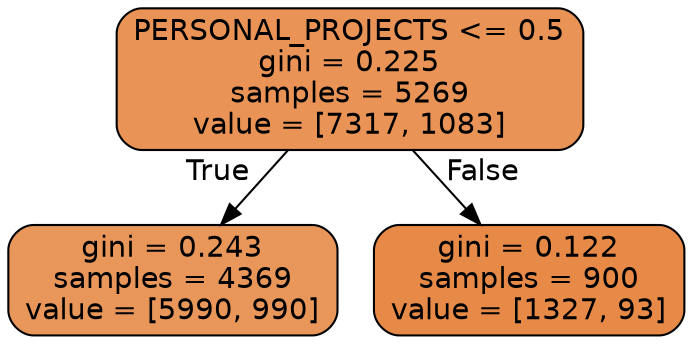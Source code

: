 digraph Tree {
node [shape=box, style="filled, rounded", color="black", fontname=helvetica] ;
edge [fontname=helvetica] ;
0 [label="PERSONAL_PROJECTS <= 0.5\ngini = 0.225\nsamples = 5269\nvalue = [7317, 1083]", fillcolor="#e99456"] ;
1 [label="gini = 0.243\nsamples = 4369\nvalue = [5990, 990]", fillcolor="#e9965a"] ;
0 -> 1 [labeldistance=2.5, labelangle=45, headlabel="True"] ;
2 [label="gini = 0.122\nsamples = 900\nvalue = [1327, 93]", fillcolor="#e78a47"] ;
0 -> 2 [labeldistance=2.5, labelangle=-45, headlabel="False"] ;
}